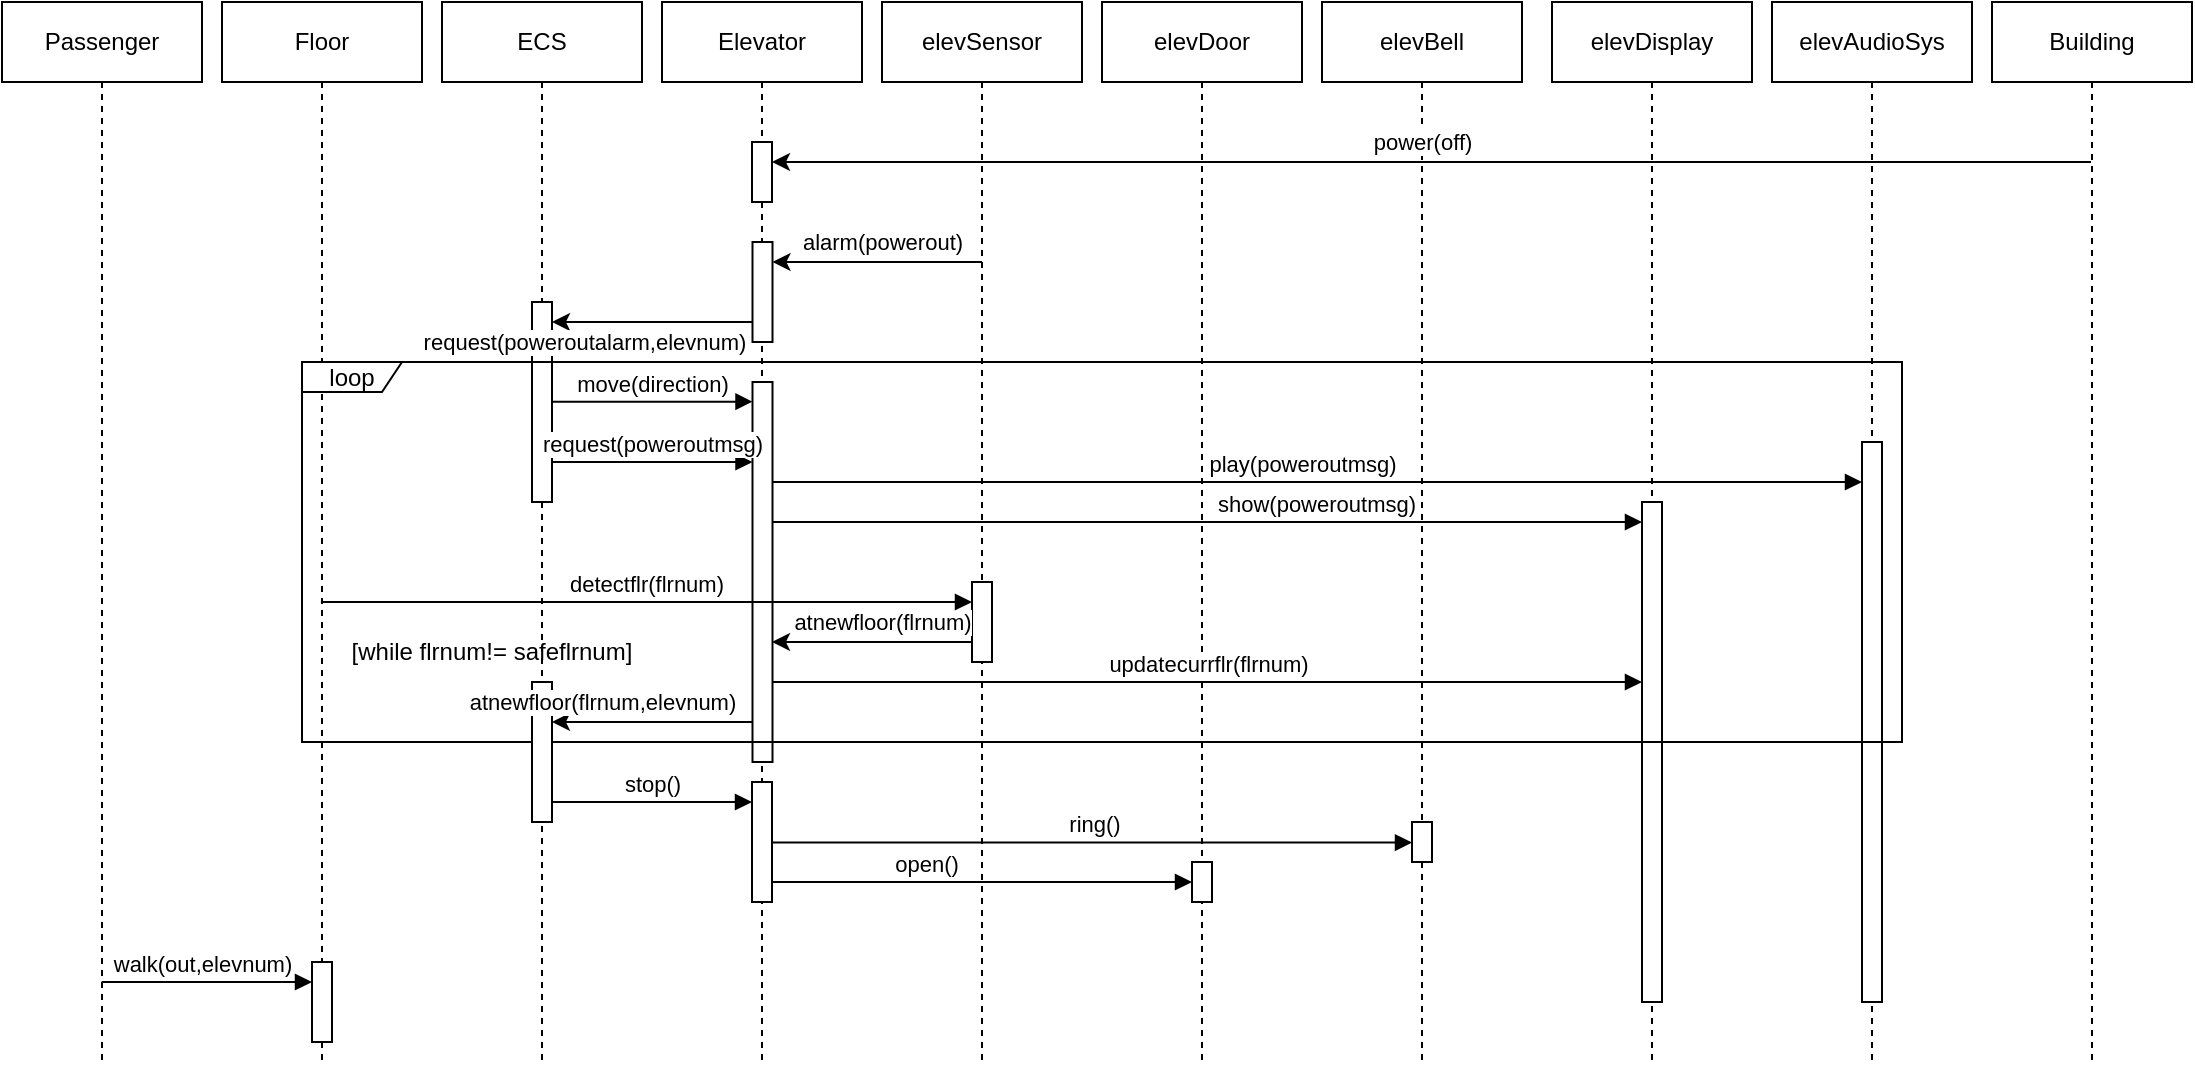 <mxfile version="20.8.11"><diagram name="Page-1" id="2YBvvXClWsGukQMizWep"><mxGraphModel dx="1178" dy="637" grid="1" gridSize="10" guides="1" tooltips="1" connect="1" arrows="1" fold="1" page="1" pageScale="1" pageWidth="850" pageHeight="1100" math="0" shadow="0"><root><mxCell id="0"/><mxCell id="1" parent="0"/><mxCell id="CmdaLNvHGXVSrbqYQe8A-28" value="elevAudioSys" style="shape=umlLifeline;perimeter=lifelinePerimeter;whiteSpace=wrap;html=1;container=0;dropTarget=0;collapsible=0;recursiveResize=0;outlineConnect=0;portConstraint=eastwest;newEdgeStyle={&quot;edgeStyle&quot;:&quot;elbowEdgeStyle&quot;,&quot;elbow&quot;:&quot;vertical&quot;,&quot;curved&quot;:0,&quot;rounded&quot;:0};" parent="1" vertex="1"><mxGeometry x="925" y="40" width="100" height="530" as="geometry"/></mxCell><mxCell id="fwBxa_RPbavBCtS1YGhY-17" value="Passenger" style="shape=umlLifeline;perimeter=lifelinePerimeter;whiteSpace=wrap;html=1;container=0;dropTarget=0;collapsible=0;recursiveResize=0;outlineConnect=0;portConstraint=eastwest;newEdgeStyle={&quot;edgeStyle&quot;:&quot;elbowEdgeStyle&quot;,&quot;elbow&quot;:&quot;vertical&quot;,&quot;curved&quot;:0,&quot;rounded&quot;:0};" parent="1" vertex="1"><mxGeometry x="40" y="40" width="100" height="530" as="geometry"/></mxCell><mxCell id="fwBxa_RPbavBCtS1YGhY-18" value="Floor" style="shape=umlLifeline;perimeter=lifelinePerimeter;whiteSpace=wrap;html=1;container=0;dropTarget=0;collapsible=0;recursiveResize=0;outlineConnect=0;portConstraint=eastwest;newEdgeStyle={&quot;edgeStyle&quot;:&quot;elbowEdgeStyle&quot;,&quot;elbow&quot;:&quot;vertical&quot;,&quot;curved&quot;:0,&quot;rounded&quot;:0};" parent="1" vertex="1"><mxGeometry x="150" y="40" width="100" height="530" as="geometry"/></mxCell><mxCell id="fwBxa_RPbavBCtS1YGhY-19" value="Elevator" style="shape=umlLifeline;perimeter=lifelinePerimeter;whiteSpace=wrap;html=1;container=0;dropTarget=0;collapsible=0;recursiveResize=0;outlineConnect=0;portConstraint=eastwest;newEdgeStyle={&quot;edgeStyle&quot;:&quot;elbowEdgeStyle&quot;,&quot;elbow&quot;:&quot;vertical&quot;,&quot;curved&quot;:0,&quot;rounded&quot;:0};" parent="1" vertex="1"><mxGeometry x="370" y="40" width="100" height="530" as="geometry"/></mxCell><mxCell id="fwBxa_RPbavBCtS1YGhY-20" value="elevDoor" style="shape=umlLifeline;perimeter=lifelinePerimeter;whiteSpace=wrap;html=1;container=0;dropTarget=0;collapsible=0;recursiveResize=0;outlineConnect=0;portConstraint=eastwest;newEdgeStyle={&quot;edgeStyle&quot;:&quot;elbowEdgeStyle&quot;,&quot;elbow&quot;:&quot;vertical&quot;,&quot;curved&quot;:0,&quot;rounded&quot;:0};" parent="1" vertex="1"><mxGeometry x="590" y="40" width="100" height="530" as="geometry"/></mxCell><mxCell id="CmdaLNvHGXVSrbqYQe8A-1" value="elevDisplay" style="shape=umlLifeline;perimeter=lifelinePerimeter;whiteSpace=wrap;html=1;container=0;dropTarget=0;collapsible=0;recursiveResize=0;outlineConnect=0;portConstraint=eastwest;newEdgeStyle={&quot;edgeStyle&quot;:&quot;elbowEdgeStyle&quot;,&quot;elbow&quot;:&quot;vertical&quot;,&quot;curved&quot;:0,&quot;rounded&quot;:0};" parent="1" vertex="1"><mxGeometry x="815" y="40" width="100" height="530" as="geometry"/></mxCell><mxCell id="NagWKZd7Tud9SLz38Y8A-1" value="Building" style="shape=umlLifeline;perimeter=lifelinePerimeter;whiteSpace=wrap;html=1;container=0;dropTarget=0;collapsible=0;recursiveResize=0;outlineConnect=0;portConstraint=eastwest;newEdgeStyle={&quot;edgeStyle&quot;:&quot;elbowEdgeStyle&quot;,&quot;elbow&quot;:&quot;vertical&quot;,&quot;curved&quot;:0,&quot;rounded&quot;:0};" parent="1" vertex="1"><mxGeometry x="1035" y="40" width="100" height="530" as="geometry"/></mxCell><mxCell id="NagWKZd7Tud9SLz38Y8A-4" value="ECS" style="shape=umlLifeline;perimeter=lifelinePerimeter;whiteSpace=wrap;html=1;container=0;dropTarget=0;collapsible=0;recursiveResize=0;outlineConnect=0;portConstraint=eastwest;newEdgeStyle={&quot;edgeStyle&quot;:&quot;elbowEdgeStyle&quot;,&quot;elbow&quot;:&quot;vertical&quot;,&quot;curved&quot;:0,&quot;rounded&quot;:0};" parent="1" vertex="1"><mxGeometry x="260" y="40" width="100" height="530" as="geometry"/></mxCell><mxCell id="NagWKZd7Tud9SLz38Y8A-12" value="elevSensor" style="shape=umlLifeline;perimeter=lifelinePerimeter;whiteSpace=wrap;html=1;container=0;dropTarget=0;collapsible=0;recursiveResize=0;outlineConnect=0;portConstraint=eastwest;newEdgeStyle={&quot;edgeStyle&quot;:&quot;elbowEdgeStyle&quot;,&quot;elbow&quot;:&quot;vertical&quot;,&quot;curved&quot;:0,&quot;rounded&quot;:0};" parent="1" vertex="1"><mxGeometry x="480" y="40" width="100" height="530" as="geometry"/></mxCell><mxCell id="NagWKZd7Tud9SLz38Y8A-58" value="elevBell" style="shape=umlLifeline;perimeter=lifelinePerimeter;whiteSpace=wrap;html=1;container=0;dropTarget=0;collapsible=0;recursiveResize=0;outlineConnect=0;portConstraint=eastwest;newEdgeStyle={&quot;edgeStyle&quot;:&quot;elbowEdgeStyle&quot;,&quot;elbow&quot;:&quot;vertical&quot;,&quot;curved&quot;:0,&quot;rounded&quot;:0};" parent="1" vertex="1"><mxGeometry x="700" y="40" width="100" height="530" as="geometry"/></mxCell><mxCell id="6FLJbFEvtKCjAK0_hhJ8-1" value="" style="endArrow=classic;html=1;rounded=0;strokeColor=default;endFill=1;edgeStyle=elbowEdgeStyle;elbow=vertical;" edge="1" parent="1" target="6FLJbFEvtKCjAK0_hhJ8-3"><mxGeometry width="50" height="50" relative="1" as="geometry"><mxPoint x="1084.5" y="120" as="sourcePoint"/><mxPoint x="420" y="120" as="targetPoint"/><Array as="points"><mxPoint x="925.5" y="120.0"/></Array></mxGeometry></mxCell><mxCell id="6FLJbFEvtKCjAK0_hhJ8-2" value="power(off)" style="edgeLabel;html=1;align=center;verticalAlign=middle;resizable=0;points=[];" vertex="1" connectable="0" parent="6FLJbFEvtKCjAK0_hhJ8-1"><mxGeometry x="-0.104" y="-2" relative="1" as="geometry"><mxPoint x="-39" y="-8" as="offset"/></mxGeometry></mxCell><mxCell id="6FLJbFEvtKCjAK0_hhJ8-3" value="" style="html=1;points=[];perimeter=orthogonalPerimeter;outlineConnect=0;targetShapes=umlLifeline;portConstraint=eastwest;newEdgeStyle={&quot;edgeStyle&quot;:&quot;elbowEdgeStyle&quot;,&quot;elbow&quot;:&quot;vertical&quot;,&quot;curved&quot;:0,&quot;rounded&quot;:0};" vertex="1" parent="1"><mxGeometry x="415" y="110" width="10" height="30" as="geometry"/></mxCell><mxCell id="6FLJbFEvtKCjAK0_hhJ8-6" value="" style="endArrow=classic;html=1;rounded=0;strokeColor=default;endFill=1;edgeStyle=elbowEdgeStyle;elbow=vertical;" edge="1" parent="1" target="6FLJbFEvtKCjAK0_hhJ8-8"><mxGeometry width="50" height="50" relative="1" as="geometry"><mxPoint x="530" y="170" as="sourcePoint"/><mxPoint x="420.25" y="170" as="targetPoint"/><Array as="points"/></mxGeometry></mxCell><mxCell id="6FLJbFEvtKCjAK0_hhJ8-7" value="alarm(powerout)" style="edgeLabel;html=1;align=center;verticalAlign=middle;resizable=0;points=[];" vertex="1" connectable="0" parent="6FLJbFEvtKCjAK0_hhJ8-6"><mxGeometry x="-0.104" y="-2" relative="1" as="geometry"><mxPoint x="-3" y="-8" as="offset"/></mxGeometry></mxCell><mxCell id="6FLJbFEvtKCjAK0_hhJ8-8" value="" style="html=1;points=[];perimeter=orthogonalPerimeter;outlineConnect=0;targetShapes=umlLifeline;portConstraint=eastwest;newEdgeStyle={&quot;edgeStyle&quot;:&quot;elbowEdgeStyle&quot;,&quot;elbow&quot;:&quot;vertical&quot;,&quot;curved&quot;:0,&quot;rounded&quot;:0};" vertex="1" parent="1"><mxGeometry x="415.25" y="160" width="10" height="50" as="geometry"/></mxCell><mxCell id="6FLJbFEvtKCjAK0_hhJ8-13" value="" style="html=1;points=[];perimeter=orthogonalPerimeter;outlineConnect=0;targetShapes=umlLifeline;portConstraint=eastwest;newEdgeStyle={&quot;edgeStyle&quot;:&quot;elbowEdgeStyle&quot;,&quot;elbow&quot;:&quot;vertical&quot;,&quot;curved&quot;:0,&quot;rounded&quot;:0};" vertex="1" parent="1"><mxGeometry x="305" y="190" width="10" height="100" as="geometry"/></mxCell><mxCell id="6FLJbFEvtKCjAK0_hhJ8-11" value="" style="endArrow=classic;html=1;rounded=0;strokeColor=default;endFill=1;edgeStyle=elbowEdgeStyle;elbow=vertical;" edge="1" parent="1" target="6FLJbFEvtKCjAK0_hhJ8-13" source="6FLJbFEvtKCjAK0_hhJ8-8"><mxGeometry width="50" height="50" relative="1" as="geometry"><mxPoint x="410" y="190" as="sourcePoint"/><mxPoint x="315" y="190" as="targetPoint"/><Array as="points"><mxPoint x="363" y="200"/></Array></mxGeometry></mxCell><mxCell id="6FLJbFEvtKCjAK0_hhJ8-12" value="request(poweroutalarm,elevnum)" style="edgeLabel;html=1;align=center;verticalAlign=middle;resizable=0;points=[];" vertex="1" connectable="0" parent="6FLJbFEvtKCjAK0_hhJ8-11"><mxGeometry x="-0.104" y="-2" relative="1" as="geometry"><mxPoint x="-40" y="12" as="offset"/></mxGeometry></mxCell><mxCell id="6FLJbFEvtKCjAK0_hhJ8-15" value="" style="html=1;points=[];perimeter=orthogonalPerimeter;outlineConnect=0;targetShapes=umlLifeline;portConstraint=eastwest;newEdgeStyle={&quot;edgeStyle&quot;:&quot;elbowEdgeStyle&quot;,&quot;elbow&quot;:&quot;vertical&quot;,&quot;curved&quot;:0,&quot;rounded&quot;:0};" vertex="1" parent="1"><mxGeometry x="415.25" y="230" width="10" height="190" as="geometry"/></mxCell><mxCell id="6FLJbFEvtKCjAK0_hhJ8-14" value="request(poweroutmsg)" style="html=1;verticalAlign=bottom;endArrow=block;edgeStyle=elbowEdgeStyle;elbow=vertical;curved=0;rounded=0;" edge="1" parent="1" target="6FLJbFEvtKCjAK0_hhJ8-15"><mxGeometry relative="1" as="geometry"><mxPoint x="315" y="270.0" as="sourcePoint"/><Array as="points"><mxPoint x="370" y="270"/><mxPoint x="370" y="280"/><mxPoint x="420.25" y="270"/><mxPoint x="400.25" y="260"/><mxPoint x="420.25" y="280"/></Array><mxPoint x="415.25" y="270" as="targetPoint"/></mxGeometry></mxCell><mxCell id="6FLJbFEvtKCjAK0_hhJ8-16" value="play(poweroutmsg)" style="html=1;verticalAlign=bottom;endArrow=block;edgeStyle=elbowEdgeStyle;elbow=vertical;curved=0;rounded=0;startArrow=none;" edge="1" parent="1" target="6FLJbFEvtKCjAK0_hhJ8-18" source="6FLJbFEvtKCjAK0_hhJ8-15"><mxGeometry x="-0.027" relative="1" as="geometry"><mxPoint x="560" y="280" as="sourcePoint"/><Array as="points"><mxPoint x="480" y="280"/><mxPoint x="345.5" y="260"/><mxPoint x="405.5" y="250"/><mxPoint x="385.5" y="240"/><mxPoint x="405.5" y="260"/></Array><mxPoint x="965" y="280" as="targetPoint"/><mxPoint as="offset"/></mxGeometry></mxCell><mxCell id="6FLJbFEvtKCjAK0_hhJ8-17" value="show(poweroutmsg)" style="html=1;verticalAlign=bottom;endArrow=block;edgeStyle=elbowEdgeStyle;elbow=vertical;curved=0;rounded=0;" edge="1" parent="1" target="6FLJbFEvtKCjAK0_hhJ8-19" source="6FLJbFEvtKCjAK0_hhJ8-15"><mxGeometry x="0.251" relative="1" as="geometry"><mxPoint x="425" y="300" as="sourcePoint"/><Array as="points"><mxPoint x="460" y="300"/><mxPoint x="420" y="300"/><mxPoint x="345.5" y="280"/><mxPoint x="405.5" y="270"/><mxPoint x="385.5" y="260"/><mxPoint x="405.5" y="280"/></Array><mxPoint x="855" y="300" as="targetPoint"/><mxPoint as="offset"/></mxGeometry></mxCell><mxCell id="6FLJbFEvtKCjAK0_hhJ8-18" value="" style="html=1;points=[];perimeter=orthogonalPerimeter;outlineConnect=0;targetShapes=umlLifeline;portConstraint=eastwest;newEdgeStyle={&quot;edgeStyle&quot;:&quot;elbowEdgeStyle&quot;,&quot;elbow&quot;:&quot;vertical&quot;,&quot;curved&quot;:0,&quot;rounded&quot;:0};" vertex="1" parent="1"><mxGeometry x="970" y="260" width="10" height="280" as="geometry"/></mxCell><mxCell id="6FLJbFEvtKCjAK0_hhJ8-19" value="" style="html=1;points=[];perimeter=orthogonalPerimeter;outlineConnect=0;targetShapes=umlLifeline;portConstraint=eastwest;newEdgeStyle={&quot;edgeStyle&quot;:&quot;elbowEdgeStyle&quot;,&quot;elbow&quot;:&quot;vertical&quot;,&quot;curved&quot;:0,&quot;rounded&quot;:0};" vertex="1" parent="1"><mxGeometry x="860" y="290" width="10" height="250" as="geometry"/></mxCell><mxCell id="6FLJbFEvtKCjAK0_hhJ8-20" value="move(direction)" style="html=1;verticalAlign=bottom;endArrow=block;edgeStyle=elbowEdgeStyle;elbow=vertical;curved=0;rounded=0;" edge="1" parent="1" source="6FLJbFEvtKCjAK0_hhJ8-13" target="6FLJbFEvtKCjAK0_hhJ8-15"><mxGeometry relative="1" as="geometry"><mxPoint x="325" y="239.83" as="sourcePoint"/><Array as="points"><mxPoint x="350" y="239.83"/><mxPoint x="410" y="229.83"/><mxPoint x="390" y="219.83"/><mxPoint x="410" y="239.83"/></Array><mxPoint x="410" y="240" as="targetPoint"/></mxGeometry></mxCell><mxCell id="6FLJbFEvtKCjAK0_hhJ8-21" value="loop" style="shape=umlFrame;whiteSpace=wrap;html=1;width=50;height=15;" vertex="1" parent="1"><mxGeometry x="190" y="220" width="800" height="190" as="geometry"/></mxCell><mxCell id="6FLJbFEvtKCjAK0_hhJ8-22" value="" style="html=1;points=[];perimeter=orthogonalPerimeter;outlineConnect=0;targetShapes=umlLifeline;portConstraint=eastwest;newEdgeStyle={&quot;edgeStyle&quot;:&quot;elbowEdgeStyle&quot;,&quot;elbow&quot;:&quot;vertical&quot;,&quot;curved&quot;:0,&quot;rounded&quot;:0};" vertex="1" parent="1"><mxGeometry x="525" y="330" width="10" height="40" as="geometry"/></mxCell><mxCell id="6FLJbFEvtKCjAK0_hhJ8-23" value="" style="endArrow=classic;html=1;rounded=0;strokeColor=default;endFill=1;edgeStyle=elbowEdgeStyle;elbow=vertical;" edge="1" parent="1"><mxGeometry width="50" height="50" relative="1" as="geometry"><mxPoint x="525.0" y="360.0" as="sourcePoint"/><mxPoint x="425.0" y="359.884" as="targetPoint"/><Array as="points"/></mxGeometry></mxCell><mxCell id="6FLJbFEvtKCjAK0_hhJ8-24" value="atnewfloor(flrnum)" style="edgeLabel;html=1;align=center;verticalAlign=middle;resizable=0;points=[];" vertex="1" connectable="0" parent="6FLJbFEvtKCjAK0_hhJ8-23"><mxGeometry x="-0.104" y="-2" relative="1" as="geometry"><mxPoint y="-8" as="offset"/></mxGeometry></mxCell><mxCell id="6FLJbFEvtKCjAK0_hhJ8-25" value="updatecurrflr(flrnum)" style="html=1;verticalAlign=bottom;endArrow=block;edgeStyle=elbowEdgeStyle;elbow=vertical;curved=0;rounded=0;" edge="1" parent="1"><mxGeometry x="0.002" relative="1" as="geometry"><mxPoint x="425.0" y="380" as="sourcePoint"/><Array as="points"><mxPoint x="500.25" y="380"/><mxPoint x="500.25" y="370"/><mxPoint x="490.25" y="400"/><mxPoint x="460.25" y="370"/><mxPoint x="480.25" y="350"/><mxPoint x="430.25" y="330"/><mxPoint x="410.25" y="310"/><mxPoint x="390.25" y="300"/><mxPoint x="410.25" y="320"/></Array><mxPoint x="860" y="380" as="targetPoint"/><mxPoint as="offset"/></mxGeometry></mxCell><mxCell id="6FLJbFEvtKCjAK0_hhJ8-26" value="detectflr(flrnum)" style="html=1;verticalAlign=bottom;endArrow=block;edgeStyle=elbowEdgeStyle;elbow=vertical;curved=0;rounded=0;" edge="1" parent="1" target="6FLJbFEvtKCjAK0_hhJ8-22"><mxGeometry relative="1" as="geometry"><mxPoint x="199.447" y="340.0" as="sourcePoint"/><Array as="points"><mxPoint x="240.25" y="340"/><mxPoint x="230.25" y="340"/><mxPoint x="180.5" y="350"/><mxPoint x="150.5" y="340"/><mxPoint x="130.5" y="320"/><mxPoint x="100.5" y="300"/><mxPoint x="80.5" y="280"/><mxPoint x="60.5" y="270"/><mxPoint x="80.5" y="290"/></Array><mxPoint x="520" y="340" as="targetPoint"/></mxGeometry></mxCell><mxCell id="6FLJbFEvtKCjAK0_hhJ8-27" value="" style="html=1;points=[];perimeter=orthogonalPerimeter;outlineConnect=0;targetShapes=umlLifeline;portConstraint=eastwest;newEdgeStyle={&quot;edgeStyle&quot;:&quot;elbowEdgeStyle&quot;,&quot;elbow&quot;:&quot;vertical&quot;,&quot;curved&quot;:0,&quot;rounded&quot;:0};" vertex="1" parent="1"><mxGeometry x="305" y="380" width="10" height="70" as="geometry"/></mxCell><mxCell id="6FLJbFEvtKCjAK0_hhJ8-28" value="" style="endArrow=classic;html=1;rounded=0;strokeColor=default;endFill=1;edgeStyle=elbowEdgeStyle;elbow=vertical;" edge="1" parent="1" target="6FLJbFEvtKCjAK0_hhJ8-27"><mxGeometry width="50" height="50" relative="1" as="geometry"><mxPoint x="415.0" y="400" as="sourcePoint"/><mxPoint x="310.249" y="400.0" as="targetPoint"/><Array as="points"><mxPoint x="365.32" y="400"/></Array></mxGeometry></mxCell><mxCell id="6FLJbFEvtKCjAK0_hhJ8-29" value="atnewfloor(flrnum,elevnum)" style="edgeLabel;html=1;align=center;verticalAlign=middle;resizable=0;points=[];" vertex="1" connectable="0" parent="6FLJbFEvtKCjAK0_hhJ8-28"><mxGeometry x="-0.104" y="-2" relative="1" as="geometry"><mxPoint x="-30" y="-8" as="offset"/></mxGeometry></mxCell><mxCell id="6FLJbFEvtKCjAK0_hhJ8-30" value="stop()" style="html=1;verticalAlign=bottom;endArrow=block;edgeStyle=elbowEdgeStyle;elbow=vertical;curved=0;rounded=0;" edge="1" parent="1" source="6FLJbFEvtKCjAK0_hhJ8-27" target="6FLJbFEvtKCjAK0_hhJ8-31"><mxGeometry relative="1" as="geometry"><mxPoint x="315" y="440" as="sourcePoint"/><Array as="points"><mxPoint x="340" y="440"/><mxPoint x="400" y="430"/><mxPoint x="380" y="420"/><mxPoint x="400" y="440"/></Array><mxPoint x="400" y="440" as="targetPoint"/></mxGeometry></mxCell><mxCell id="6FLJbFEvtKCjAK0_hhJ8-31" value="" style="html=1;points=[];perimeter=orthogonalPerimeter;outlineConnect=0;targetShapes=umlLifeline;portConstraint=eastwest;newEdgeStyle={&quot;edgeStyle&quot;:&quot;elbowEdgeStyle&quot;,&quot;elbow&quot;:&quot;vertical&quot;,&quot;curved&quot;:0,&quot;rounded&quot;:0};" vertex="1" parent="1"><mxGeometry x="415" y="430" width="10" height="60" as="geometry"/></mxCell><mxCell id="6FLJbFEvtKCjAK0_hhJ8-32" value="[while flrnum!= safeflrnum]" style="text;html=1;strokeColor=none;fillColor=none;align=center;verticalAlign=middle;whiteSpace=wrap;rounded=0;" vertex="1" parent="1"><mxGeometry x="210" y="350" width="150" height="30" as="geometry"/></mxCell><mxCell id="6FLJbFEvtKCjAK0_hhJ8-33" value="ring()" style="html=1;verticalAlign=bottom;endArrow=block;edgeStyle=elbowEdgeStyle;elbow=vertical;curved=0;rounded=0;" edge="1" parent="1" source="6FLJbFEvtKCjAK0_hhJ8-31" target="6FLJbFEvtKCjAK0_hhJ8-36"><mxGeometry x="0.002" relative="1" as="geometry"><mxPoint x="430" y="460" as="sourcePoint"/><Array as="points"><mxPoint x="550" y="460.31"/><mxPoint x="550" y="450.31"/><mxPoint x="540" y="480.31"/><mxPoint x="510" y="450.31"/><mxPoint x="530" y="430.31"/><mxPoint x="480" y="410.31"/><mxPoint x="460" y="390.31"/><mxPoint x="440" y="380.31"/><mxPoint x="460" y="400.31"/></Array><mxPoint x="1160" y="460" as="targetPoint"/><mxPoint as="offset"/></mxGeometry></mxCell><mxCell id="6FLJbFEvtKCjAK0_hhJ8-34" value="open()" style="html=1;verticalAlign=bottom;endArrow=block;edgeStyle=elbowEdgeStyle;elbow=vertical;curved=0;rounded=0;" edge="1" parent="1" source="6FLJbFEvtKCjAK0_hhJ8-31" target="6FLJbFEvtKCjAK0_hhJ8-35"><mxGeometry x="-0.272" relative="1" as="geometry"><mxPoint x="470" y="480.31" as="sourcePoint"/><Array as="points"><mxPoint x="570" y="480"/><mxPoint x="550" y="470.31"/><mxPoint x="540" y="500.31"/><mxPoint x="510" y="470.31"/><mxPoint x="530" y="450.31"/><mxPoint x="480" y="430.31"/><mxPoint x="460" y="410.31"/><mxPoint x="440" y="400.31"/><mxPoint x="460" y="420.31"/></Array><mxPoint x="600" y="480" as="targetPoint"/><mxPoint as="offset"/></mxGeometry></mxCell><mxCell id="6FLJbFEvtKCjAK0_hhJ8-35" value="" style="html=1;points=[];perimeter=orthogonalPerimeter;outlineConnect=0;targetShapes=umlLifeline;portConstraint=eastwest;newEdgeStyle={&quot;edgeStyle&quot;:&quot;elbowEdgeStyle&quot;,&quot;elbow&quot;:&quot;vertical&quot;,&quot;curved&quot;:0,&quot;rounded&quot;:0};" vertex="1" parent="1"><mxGeometry x="635" y="470" width="10" height="20" as="geometry"/></mxCell><mxCell id="6FLJbFEvtKCjAK0_hhJ8-36" value="" style="html=1;points=[];perimeter=orthogonalPerimeter;outlineConnect=0;targetShapes=umlLifeline;portConstraint=eastwest;newEdgeStyle={&quot;edgeStyle&quot;:&quot;elbowEdgeStyle&quot;,&quot;elbow&quot;:&quot;vertical&quot;,&quot;curved&quot;:0,&quot;rounded&quot;:0};" vertex="1" parent="1"><mxGeometry x="745" y="450" width="10" height="20" as="geometry"/></mxCell><mxCell id="6FLJbFEvtKCjAK0_hhJ8-37" value="walk(out,elevnum)" style="html=1;verticalAlign=bottom;endArrow=block;edgeStyle=elbowEdgeStyle;elbow=vertical;curved=0;rounded=0;" edge="1" parent="1" target="6FLJbFEvtKCjAK0_hhJ8-38"><mxGeometry x="-0.049" relative="1" as="geometry"><mxPoint x="89.81" y="530" as="sourcePoint"/><Array as="points"><mxPoint x="180" y="530"/><mxPoint x="140" y="500"/><mxPoint x="240" y="520"/><mxPoint x="220" y="660"/><mxPoint x="850.75" y="930"/><mxPoint x="720.75" y="680"/><mxPoint x="930.75" y="610"/><mxPoint x="631" y="630"/><mxPoint x="631" y="620"/><mxPoint x="621" y="650"/><mxPoint x="591" y="620"/><mxPoint x="611" y="600"/><mxPoint x="561" y="580"/><mxPoint x="541" y="560"/><mxPoint x="521" y="550"/><mxPoint x="541" y="570"/></Array><mxPoint x="190" y="500" as="targetPoint"/><mxPoint as="offset"/></mxGeometry></mxCell><mxCell id="6FLJbFEvtKCjAK0_hhJ8-38" value="" style="html=1;points=[];perimeter=orthogonalPerimeter;outlineConnect=0;targetShapes=umlLifeline;portConstraint=eastwest;newEdgeStyle={&quot;edgeStyle&quot;:&quot;elbowEdgeStyle&quot;,&quot;elbow&quot;:&quot;vertical&quot;,&quot;curved&quot;:0,&quot;rounded&quot;:0};" vertex="1" parent="1"><mxGeometry x="195" y="520" width="10" height="40" as="geometry"/></mxCell></root></mxGraphModel></diagram></mxfile>